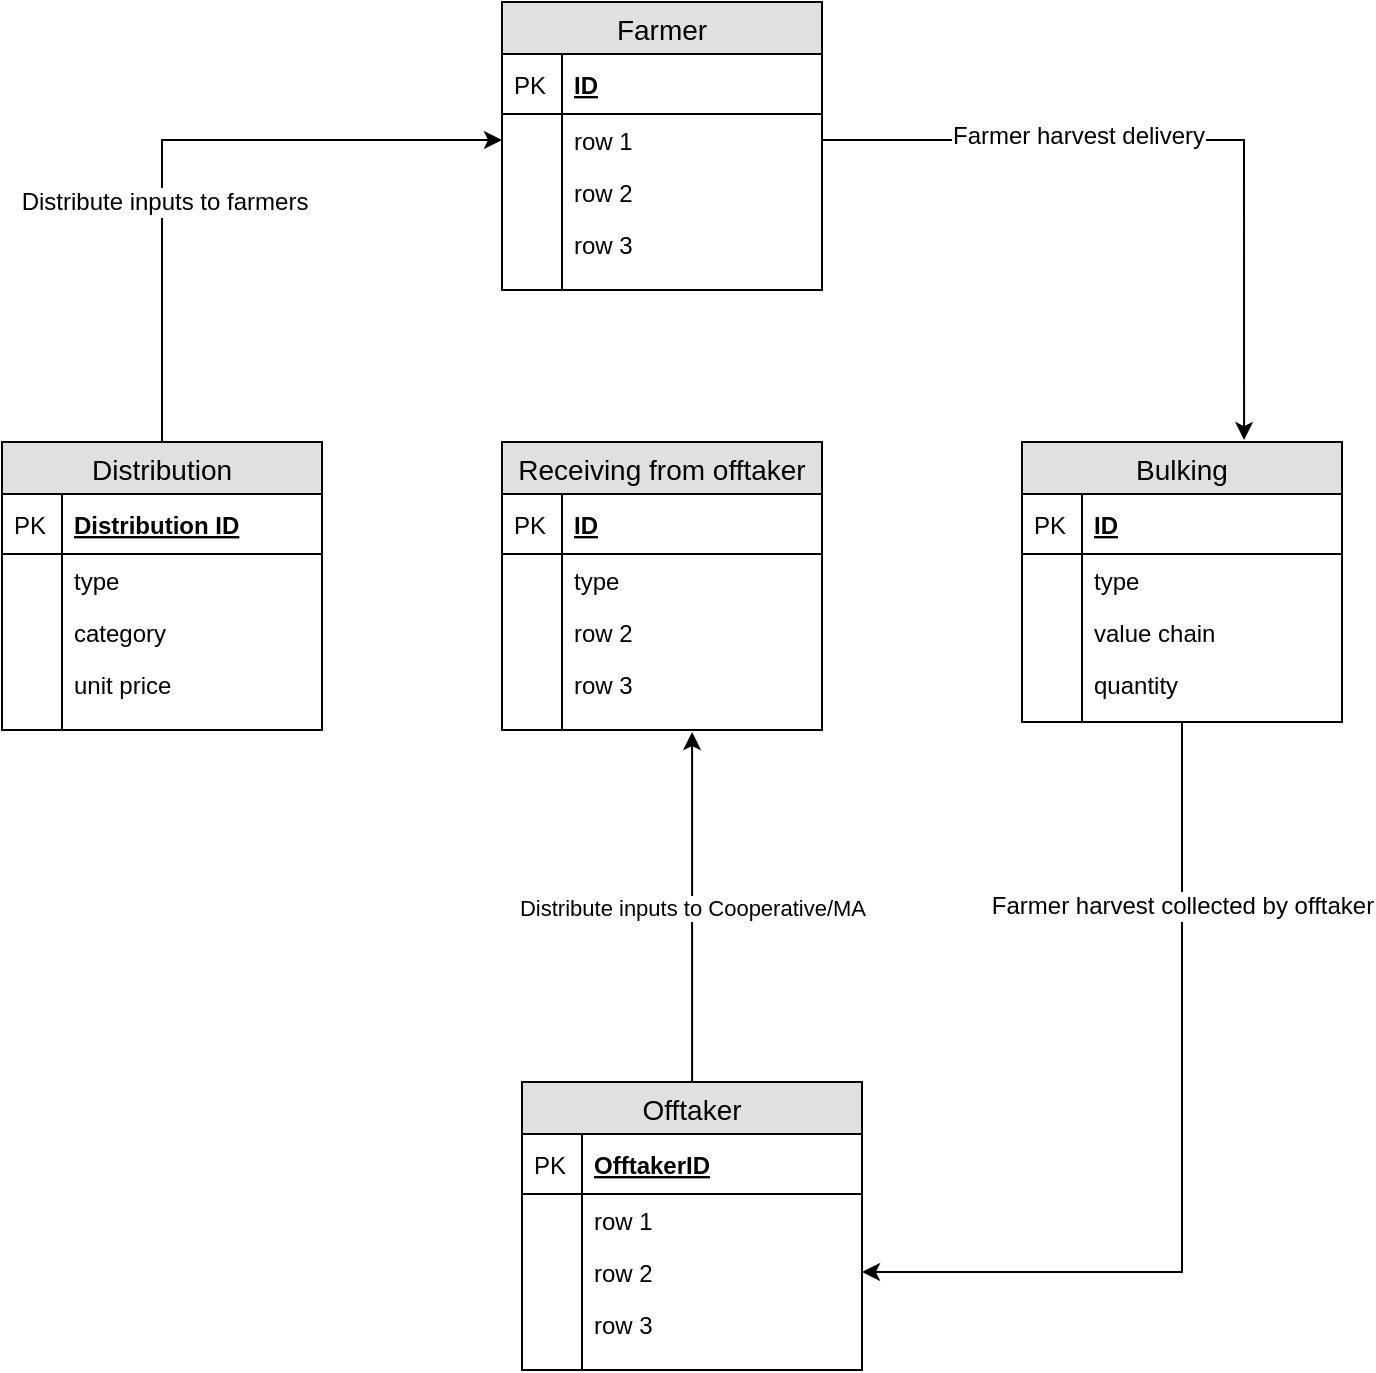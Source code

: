 <mxfile version="12.1.9" type="github" pages="1"><diagram id="ANEH2VJSrHchX9Cje3kn" name="Page-1"><mxGraphModel dx="772" dy="451" grid="1" gridSize="10" guides="1" tooltips="1" connect="1" arrows="1" fold="1" page="1" pageScale="1" pageWidth="850" pageHeight="1100" math="0" shadow="0"><root><mxCell id="0"/><mxCell id="1" parent="0"/><mxCell id="wEHfSAjzJIctQku5U2Db-70" style="edgeStyle=orthogonalEdgeStyle;rounded=0;orthogonalLoop=1;jettySize=auto;html=1;entryX=0;entryY=0.5;entryDx=0;entryDy=0;" edge="1" parent="1" source="wEHfSAjzJIctQku5U2Db-9" target="wEHfSAjzJIctQku5U2Db-60"><mxGeometry relative="1" as="geometry"/></mxCell><mxCell id="wEHfSAjzJIctQku5U2Db-71" value="Distribute inputs to farmers" style="text;html=1;resizable=0;points=[];align=center;verticalAlign=middle;labelBackgroundColor=#ffffff;" vertex="1" connectable="0" parent="wEHfSAjzJIctQku5U2Db-70"><mxGeometry x="-0.252" y="-1" relative="1" as="geometry"><mxPoint as="offset"/></mxGeometry></mxCell><mxCell id="wEHfSAjzJIctQku5U2Db-9" value="Distribution" style="swimlane;fontStyle=0;childLayout=stackLayout;horizontal=1;startSize=26;fillColor=#e0e0e0;horizontalStack=0;resizeParent=1;resizeParentMax=0;resizeLast=0;collapsible=1;marginBottom=0;swimlaneFillColor=#ffffff;align=center;fontSize=14;" vertex="1" parent="1"><mxGeometry x="40" y="230" width="160" height="144" as="geometry"/></mxCell><mxCell id="wEHfSAjzJIctQku5U2Db-10" value="Distribution ID" style="shape=partialRectangle;top=0;left=0;right=0;bottom=1;align=left;verticalAlign=middle;fillColor=none;spacingLeft=34;spacingRight=4;overflow=hidden;rotatable=0;points=[[0,0.5],[1,0.5]];portConstraint=eastwest;dropTarget=0;fontStyle=5;fontSize=12;" vertex="1" parent="wEHfSAjzJIctQku5U2Db-9"><mxGeometry y="26" width="160" height="30" as="geometry"/></mxCell><mxCell id="wEHfSAjzJIctQku5U2Db-11" value="PK" style="shape=partialRectangle;top=0;left=0;bottom=0;fillColor=none;align=left;verticalAlign=middle;spacingLeft=4;spacingRight=4;overflow=hidden;rotatable=0;points=[];portConstraint=eastwest;part=1;fontSize=12;" vertex="1" connectable="0" parent="wEHfSAjzJIctQku5U2Db-10"><mxGeometry width="30" height="30" as="geometry"/></mxCell><mxCell id="wEHfSAjzJIctQku5U2Db-12" value="type" style="shape=partialRectangle;top=0;left=0;right=0;bottom=0;align=left;verticalAlign=top;fillColor=none;spacingLeft=34;spacingRight=4;overflow=hidden;rotatable=0;points=[[0,0.5],[1,0.5]];portConstraint=eastwest;dropTarget=0;fontSize=12;" vertex="1" parent="wEHfSAjzJIctQku5U2Db-9"><mxGeometry y="56" width="160" height="26" as="geometry"/></mxCell><mxCell id="wEHfSAjzJIctQku5U2Db-13" value="" style="shape=partialRectangle;top=0;left=0;bottom=0;fillColor=none;align=left;verticalAlign=top;spacingLeft=4;spacingRight=4;overflow=hidden;rotatable=0;points=[];portConstraint=eastwest;part=1;fontSize=12;" vertex="1" connectable="0" parent="wEHfSAjzJIctQku5U2Db-12"><mxGeometry width="30" height="26" as="geometry"/></mxCell><mxCell id="wEHfSAjzJIctQku5U2Db-14" value="category" style="shape=partialRectangle;top=0;left=0;right=0;bottom=0;align=left;verticalAlign=top;fillColor=none;spacingLeft=34;spacingRight=4;overflow=hidden;rotatable=0;points=[[0,0.5],[1,0.5]];portConstraint=eastwest;dropTarget=0;fontSize=12;" vertex="1" parent="wEHfSAjzJIctQku5U2Db-9"><mxGeometry y="82" width="160" height="26" as="geometry"/></mxCell><mxCell id="wEHfSAjzJIctQku5U2Db-15" value="" style="shape=partialRectangle;top=0;left=0;bottom=0;fillColor=none;align=left;verticalAlign=top;spacingLeft=4;spacingRight=4;overflow=hidden;rotatable=0;points=[];portConstraint=eastwest;part=1;fontSize=12;" vertex="1" connectable="0" parent="wEHfSAjzJIctQku5U2Db-14"><mxGeometry width="30" height="26" as="geometry"/></mxCell><mxCell id="wEHfSAjzJIctQku5U2Db-16" value="unit price" style="shape=partialRectangle;top=0;left=0;right=0;bottom=0;align=left;verticalAlign=top;fillColor=none;spacingLeft=34;spacingRight=4;overflow=hidden;rotatable=0;points=[[0,0.5],[1,0.5]];portConstraint=eastwest;dropTarget=0;fontSize=12;" vertex="1" parent="wEHfSAjzJIctQku5U2Db-9"><mxGeometry y="108" width="160" height="26" as="geometry"/></mxCell><mxCell id="wEHfSAjzJIctQku5U2Db-17" value="" style="shape=partialRectangle;top=0;left=0;bottom=0;fillColor=none;align=left;verticalAlign=top;spacingLeft=4;spacingRight=4;overflow=hidden;rotatable=0;points=[];portConstraint=eastwest;part=1;fontSize=12;" vertex="1" connectable="0" parent="wEHfSAjzJIctQku5U2Db-16"><mxGeometry width="30" height="26" as="geometry"/></mxCell><mxCell id="wEHfSAjzJIctQku5U2Db-18" value="" style="shape=partialRectangle;top=0;left=0;right=0;bottom=0;align=left;verticalAlign=top;fillColor=none;spacingLeft=34;spacingRight=4;overflow=hidden;rotatable=0;points=[[0,0.5],[1,0.5]];portConstraint=eastwest;dropTarget=0;fontSize=12;" vertex="1" parent="wEHfSAjzJIctQku5U2Db-9"><mxGeometry y="134" width="160" height="10" as="geometry"/></mxCell><mxCell id="wEHfSAjzJIctQku5U2Db-19" value="" style="shape=partialRectangle;top=0;left=0;bottom=0;fillColor=none;align=left;verticalAlign=top;spacingLeft=4;spacingRight=4;overflow=hidden;rotatable=0;points=[];portConstraint=eastwest;part=1;fontSize=12;" vertex="1" connectable="0" parent="wEHfSAjzJIctQku5U2Db-18"><mxGeometry width="30" height="10" as="geometry"/></mxCell><mxCell id="wEHfSAjzJIctQku5U2Db-74" style="edgeStyle=orthogonalEdgeStyle;rounded=0;orthogonalLoop=1;jettySize=auto;html=1;entryX=1;entryY=0.5;entryDx=0;entryDy=0;" edge="1" parent="1" source="wEHfSAjzJIctQku5U2Db-20" target="wEHfSAjzJIctQku5U2Db-47"><mxGeometry relative="1" as="geometry"/></mxCell><mxCell id="wEHfSAjzJIctQku5U2Db-75" value="Farmer harvest collected by offtaker" style="text;html=1;resizable=0;points=[];align=center;verticalAlign=middle;labelBackgroundColor=#ffffff;" vertex="1" connectable="0" parent="wEHfSAjzJIctQku5U2Db-74"><mxGeometry x="-0.577" relative="1" as="geometry"><mxPoint as="offset"/></mxGeometry></mxCell><mxCell id="wEHfSAjzJIctQku5U2Db-20" value="Bulking" style="swimlane;fontStyle=0;childLayout=stackLayout;horizontal=1;startSize=26;fillColor=#e0e0e0;horizontalStack=0;resizeParent=1;resizeParentMax=0;resizeLast=0;collapsible=1;marginBottom=0;swimlaneFillColor=#ffffff;align=center;fontSize=14;" vertex="1" parent="1"><mxGeometry x="550" y="230" width="160" height="140" as="geometry"/></mxCell><mxCell id="wEHfSAjzJIctQku5U2Db-21" value="ID" style="shape=partialRectangle;top=0;left=0;right=0;bottom=1;align=left;verticalAlign=middle;fillColor=none;spacingLeft=34;spacingRight=4;overflow=hidden;rotatable=0;points=[[0,0.5],[1,0.5]];portConstraint=eastwest;dropTarget=0;fontStyle=5;fontSize=12;" vertex="1" parent="wEHfSAjzJIctQku5U2Db-20"><mxGeometry y="26" width="160" height="30" as="geometry"/></mxCell><mxCell id="wEHfSAjzJIctQku5U2Db-22" value="PK" style="shape=partialRectangle;top=0;left=0;bottom=0;fillColor=none;align=left;verticalAlign=middle;spacingLeft=4;spacingRight=4;overflow=hidden;rotatable=0;points=[];portConstraint=eastwest;part=1;fontSize=12;" vertex="1" connectable="0" parent="wEHfSAjzJIctQku5U2Db-21"><mxGeometry width="30" height="30" as="geometry"/></mxCell><mxCell id="wEHfSAjzJIctQku5U2Db-23" value="type" style="shape=partialRectangle;top=0;left=0;right=0;bottom=0;align=left;verticalAlign=top;fillColor=none;spacingLeft=34;spacingRight=4;overflow=hidden;rotatable=0;points=[[0,0.5],[1,0.5]];portConstraint=eastwest;dropTarget=0;fontSize=12;" vertex="1" parent="wEHfSAjzJIctQku5U2Db-20"><mxGeometry y="56" width="160" height="26" as="geometry"/></mxCell><mxCell id="wEHfSAjzJIctQku5U2Db-24" value="" style="shape=partialRectangle;top=0;left=0;bottom=0;fillColor=none;align=left;verticalAlign=top;spacingLeft=4;spacingRight=4;overflow=hidden;rotatable=0;points=[];portConstraint=eastwest;part=1;fontSize=12;" vertex="1" connectable="0" parent="wEHfSAjzJIctQku5U2Db-23"><mxGeometry width="30" height="26" as="geometry"/></mxCell><mxCell id="wEHfSAjzJIctQku5U2Db-25" value="value chain" style="shape=partialRectangle;top=0;left=0;right=0;bottom=0;align=left;verticalAlign=top;fillColor=none;spacingLeft=34;spacingRight=4;overflow=hidden;rotatable=0;points=[[0,0.5],[1,0.5]];portConstraint=eastwest;dropTarget=0;fontSize=12;" vertex="1" parent="wEHfSAjzJIctQku5U2Db-20"><mxGeometry y="82" width="160" height="26" as="geometry"/></mxCell><mxCell id="wEHfSAjzJIctQku5U2Db-26" value="" style="shape=partialRectangle;top=0;left=0;bottom=0;fillColor=none;align=left;verticalAlign=top;spacingLeft=4;spacingRight=4;overflow=hidden;rotatable=0;points=[];portConstraint=eastwest;part=1;fontSize=12;" vertex="1" connectable="0" parent="wEHfSAjzJIctQku5U2Db-25"><mxGeometry width="30" height="26" as="geometry"/></mxCell><mxCell id="wEHfSAjzJIctQku5U2Db-27" value="quantity" style="shape=partialRectangle;top=0;left=0;right=0;bottom=0;align=left;verticalAlign=top;fillColor=none;spacingLeft=34;spacingRight=4;overflow=hidden;rotatable=0;points=[[0,0.5],[1,0.5]];portConstraint=eastwest;dropTarget=0;fontSize=12;" vertex="1" parent="wEHfSAjzJIctQku5U2Db-20"><mxGeometry y="108" width="160" height="26" as="geometry"/></mxCell><mxCell id="wEHfSAjzJIctQku5U2Db-28" value="" style="shape=partialRectangle;top=0;left=0;bottom=0;fillColor=none;align=left;verticalAlign=top;spacingLeft=4;spacingRight=4;overflow=hidden;rotatable=0;points=[];portConstraint=eastwest;part=1;fontSize=12;" vertex="1" connectable="0" parent="wEHfSAjzJIctQku5U2Db-27"><mxGeometry width="30" height="26" as="geometry"/></mxCell><mxCell id="wEHfSAjzJIctQku5U2Db-29" value="" style="shape=partialRectangle;top=0;left=0;right=0;bottom=0;align=left;verticalAlign=top;fillColor=none;spacingLeft=34;spacingRight=4;overflow=hidden;rotatable=0;points=[[0,0.5],[1,0.5]];portConstraint=eastwest;dropTarget=0;fontSize=12;" vertex="1" parent="wEHfSAjzJIctQku5U2Db-20"><mxGeometry y="134" width="160" height="6" as="geometry"/></mxCell><mxCell id="wEHfSAjzJIctQku5U2Db-30" value="" style="shape=partialRectangle;top=0;left=0;bottom=0;fillColor=none;align=left;verticalAlign=top;spacingLeft=4;spacingRight=4;overflow=hidden;rotatable=0;points=[];portConstraint=eastwest;part=1;fontSize=12;" vertex="1" connectable="0" parent="wEHfSAjzJIctQku5U2Db-29"><mxGeometry width="30" height="6" as="geometry"/></mxCell><mxCell id="wEHfSAjzJIctQku5U2Db-31" value="Receiving from offtaker" style="swimlane;fontStyle=0;childLayout=stackLayout;horizontal=1;startSize=26;fillColor=#e0e0e0;horizontalStack=0;resizeParent=1;resizeParentMax=0;resizeLast=0;collapsible=1;marginBottom=0;swimlaneFillColor=#ffffff;align=center;fontSize=14;" vertex="1" parent="1"><mxGeometry x="290" y="230" width="160" height="144" as="geometry"/></mxCell><mxCell id="wEHfSAjzJIctQku5U2Db-32" value="ID" style="shape=partialRectangle;top=0;left=0;right=0;bottom=1;align=left;verticalAlign=middle;fillColor=none;spacingLeft=34;spacingRight=4;overflow=hidden;rotatable=0;points=[[0,0.5],[1,0.5]];portConstraint=eastwest;dropTarget=0;fontStyle=5;fontSize=12;" vertex="1" parent="wEHfSAjzJIctQku5U2Db-31"><mxGeometry y="26" width="160" height="30" as="geometry"/></mxCell><mxCell id="wEHfSAjzJIctQku5U2Db-33" value="PK" style="shape=partialRectangle;top=0;left=0;bottom=0;fillColor=none;align=left;verticalAlign=middle;spacingLeft=4;spacingRight=4;overflow=hidden;rotatable=0;points=[];portConstraint=eastwest;part=1;fontSize=12;" vertex="1" connectable="0" parent="wEHfSAjzJIctQku5U2Db-32"><mxGeometry width="30" height="30" as="geometry"/></mxCell><mxCell id="wEHfSAjzJIctQku5U2Db-34" value="type" style="shape=partialRectangle;top=0;left=0;right=0;bottom=0;align=left;verticalAlign=top;fillColor=none;spacingLeft=34;spacingRight=4;overflow=hidden;rotatable=0;points=[[0,0.5],[1,0.5]];portConstraint=eastwest;dropTarget=0;fontSize=12;" vertex="1" parent="wEHfSAjzJIctQku5U2Db-31"><mxGeometry y="56" width="160" height="26" as="geometry"/></mxCell><mxCell id="wEHfSAjzJIctQku5U2Db-35" value="" style="shape=partialRectangle;top=0;left=0;bottom=0;fillColor=none;align=left;verticalAlign=top;spacingLeft=4;spacingRight=4;overflow=hidden;rotatable=0;points=[];portConstraint=eastwest;part=1;fontSize=12;" vertex="1" connectable="0" parent="wEHfSAjzJIctQku5U2Db-34"><mxGeometry width="30" height="26" as="geometry"/></mxCell><mxCell id="wEHfSAjzJIctQku5U2Db-36" value="row 2" style="shape=partialRectangle;top=0;left=0;right=0;bottom=0;align=left;verticalAlign=top;fillColor=none;spacingLeft=34;spacingRight=4;overflow=hidden;rotatable=0;points=[[0,0.5],[1,0.5]];portConstraint=eastwest;dropTarget=0;fontSize=12;" vertex="1" parent="wEHfSAjzJIctQku5U2Db-31"><mxGeometry y="82" width="160" height="26" as="geometry"/></mxCell><mxCell id="wEHfSAjzJIctQku5U2Db-37" value="" style="shape=partialRectangle;top=0;left=0;bottom=0;fillColor=none;align=left;verticalAlign=top;spacingLeft=4;spacingRight=4;overflow=hidden;rotatable=0;points=[];portConstraint=eastwest;part=1;fontSize=12;" vertex="1" connectable="0" parent="wEHfSAjzJIctQku5U2Db-36"><mxGeometry width="30" height="26" as="geometry"/></mxCell><mxCell id="wEHfSAjzJIctQku5U2Db-38" value="row 3" style="shape=partialRectangle;top=0;left=0;right=0;bottom=0;align=left;verticalAlign=top;fillColor=none;spacingLeft=34;spacingRight=4;overflow=hidden;rotatable=0;points=[[0,0.5],[1,0.5]];portConstraint=eastwest;dropTarget=0;fontSize=12;" vertex="1" parent="wEHfSAjzJIctQku5U2Db-31"><mxGeometry y="108" width="160" height="26" as="geometry"/></mxCell><mxCell id="wEHfSAjzJIctQku5U2Db-39" value="" style="shape=partialRectangle;top=0;left=0;bottom=0;fillColor=none;align=left;verticalAlign=top;spacingLeft=4;spacingRight=4;overflow=hidden;rotatable=0;points=[];portConstraint=eastwest;part=1;fontSize=12;" vertex="1" connectable="0" parent="wEHfSAjzJIctQku5U2Db-38"><mxGeometry width="30" height="26" as="geometry"/></mxCell><mxCell id="wEHfSAjzJIctQku5U2Db-40" value="" style="shape=partialRectangle;top=0;left=0;right=0;bottom=0;align=left;verticalAlign=top;fillColor=none;spacingLeft=34;spacingRight=4;overflow=hidden;rotatable=0;points=[[0,0.5],[1,0.5]];portConstraint=eastwest;dropTarget=0;fontSize=12;" vertex="1" parent="wEHfSAjzJIctQku5U2Db-31"><mxGeometry y="134" width="160" height="10" as="geometry"/></mxCell><mxCell id="wEHfSAjzJIctQku5U2Db-41" value="" style="shape=partialRectangle;top=0;left=0;bottom=0;fillColor=none;align=left;verticalAlign=top;spacingLeft=4;spacingRight=4;overflow=hidden;rotatable=0;points=[];portConstraint=eastwest;part=1;fontSize=12;" vertex="1" connectable="0" parent="wEHfSAjzJIctQku5U2Db-40"><mxGeometry width="30" height="10" as="geometry"/></mxCell><mxCell id="wEHfSAjzJIctQku5U2Db-55" value="Distribute inputs to Cooperative/MA" style="edgeStyle=orthogonalEdgeStyle;rounded=0;orthogonalLoop=1;jettySize=auto;html=1;entryX=0.594;entryY=1.1;entryDx=0;entryDy=0;entryPerimeter=0;" edge="1" parent="1" source="wEHfSAjzJIctQku5U2Db-42" target="wEHfSAjzJIctQku5U2Db-40"><mxGeometry relative="1" as="geometry"/></mxCell><mxCell id="wEHfSAjzJIctQku5U2Db-42" value="Offtaker" style="swimlane;fontStyle=0;childLayout=stackLayout;horizontal=1;startSize=26;fillColor=#e0e0e0;horizontalStack=0;resizeParent=1;resizeParentMax=0;resizeLast=0;collapsible=1;marginBottom=0;swimlaneFillColor=#ffffff;align=center;fontSize=14;" vertex="1" parent="1"><mxGeometry x="300" y="550" width="170" height="144" as="geometry"/></mxCell><mxCell id="wEHfSAjzJIctQku5U2Db-43" value="OfftakerID" style="shape=partialRectangle;top=0;left=0;right=0;bottom=1;align=left;verticalAlign=middle;fillColor=none;spacingLeft=34;spacingRight=4;overflow=hidden;rotatable=0;points=[[0,0.5],[1,0.5]];portConstraint=eastwest;dropTarget=0;fontStyle=5;fontSize=12;" vertex="1" parent="wEHfSAjzJIctQku5U2Db-42"><mxGeometry y="26" width="170" height="30" as="geometry"/></mxCell><mxCell id="wEHfSAjzJIctQku5U2Db-44" value="PK" style="shape=partialRectangle;top=0;left=0;bottom=0;fillColor=none;align=left;verticalAlign=middle;spacingLeft=4;spacingRight=4;overflow=hidden;rotatable=0;points=[];portConstraint=eastwest;part=1;fontSize=12;" vertex="1" connectable="0" parent="wEHfSAjzJIctQku5U2Db-43"><mxGeometry width="30" height="30" as="geometry"/></mxCell><mxCell id="wEHfSAjzJIctQku5U2Db-45" value="row 1" style="shape=partialRectangle;top=0;left=0;right=0;bottom=0;align=left;verticalAlign=top;fillColor=none;spacingLeft=34;spacingRight=4;overflow=hidden;rotatable=0;points=[[0,0.5],[1,0.5]];portConstraint=eastwest;dropTarget=0;fontSize=12;" vertex="1" parent="wEHfSAjzJIctQku5U2Db-42"><mxGeometry y="56" width="170" height="26" as="geometry"/></mxCell><mxCell id="wEHfSAjzJIctQku5U2Db-46" value="" style="shape=partialRectangle;top=0;left=0;bottom=0;fillColor=none;align=left;verticalAlign=top;spacingLeft=4;spacingRight=4;overflow=hidden;rotatable=0;points=[];portConstraint=eastwest;part=1;fontSize=12;" vertex="1" connectable="0" parent="wEHfSAjzJIctQku5U2Db-45"><mxGeometry width="30" height="26" as="geometry"/></mxCell><mxCell id="wEHfSAjzJIctQku5U2Db-47" value="row 2" style="shape=partialRectangle;top=0;left=0;right=0;bottom=0;align=left;verticalAlign=top;fillColor=none;spacingLeft=34;spacingRight=4;overflow=hidden;rotatable=0;points=[[0,0.5],[1,0.5]];portConstraint=eastwest;dropTarget=0;fontSize=12;" vertex="1" parent="wEHfSAjzJIctQku5U2Db-42"><mxGeometry y="82" width="170" height="26" as="geometry"/></mxCell><mxCell id="wEHfSAjzJIctQku5U2Db-48" value="" style="shape=partialRectangle;top=0;left=0;bottom=0;fillColor=none;align=left;verticalAlign=top;spacingLeft=4;spacingRight=4;overflow=hidden;rotatable=0;points=[];portConstraint=eastwest;part=1;fontSize=12;" vertex="1" connectable="0" parent="wEHfSAjzJIctQku5U2Db-47"><mxGeometry width="30" height="26" as="geometry"/></mxCell><mxCell id="wEHfSAjzJIctQku5U2Db-49" value="row 3" style="shape=partialRectangle;top=0;left=0;right=0;bottom=0;align=left;verticalAlign=top;fillColor=none;spacingLeft=34;spacingRight=4;overflow=hidden;rotatable=0;points=[[0,0.5],[1,0.5]];portConstraint=eastwest;dropTarget=0;fontSize=12;" vertex="1" parent="wEHfSAjzJIctQku5U2Db-42"><mxGeometry y="108" width="170" height="26" as="geometry"/></mxCell><mxCell id="wEHfSAjzJIctQku5U2Db-50" value="" style="shape=partialRectangle;top=0;left=0;bottom=0;fillColor=none;align=left;verticalAlign=top;spacingLeft=4;spacingRight=4;overflow=hidden;rotatable=0;points=[];portConstraint=eastwest;part=1;fontSize=12;" vertex="1" connectable="0" parent="wEHfSAjzJIctQku5U2Db-49"><mxGeometry width="30" height="26" as="geometry"/></mxCell><mxCell id="wEHfSAjzJIctQku5U2Db-51" value="" style="shape=partialRectangle;top=0;left=0;right=0;bottom=0;align=left;verticalAlign=top;fillColor=none;spacingLeft=34;spacingRight=4;overflow=hidden;rotatable=0;points=[[0,0.5],[1,0.5]];portConstraint=eastwest;dropTarget=0;fontSize=12;" vertex="1" parent="wEHfSAjzJIctQku5U2Db-42"><mxGeometry y="134" width="170" height="10" as="geometry"/></mxCell><mxCell id="wEHfSAjzJIctQku5U2Db-52" value="" style="shape=partialRectangle;top=0;left=0;bottom=0;fillColor=none;align=left;verticalAlign=top;spacingLeft=4;spacingRight=4;overflow=hidden;rotatable=0;points=[];portConstraint=eastwest;part=1;fontSize=12;" vertex="1" connectable="0" parent="wEHfSAjzJIctQku5U2Db-51"><mxGeometry width="30" height="10" as="geometry"/></mxCell><mxCell id="wEHfSAjzJIctQku5U2Db-57" value="Farmer" style="swimlane;fontStyle=0;childLayout=stackLayout;horizontal=1;startSize=26;fillColor=#e0e0e0;horizontalStack=0;resizeParent=1;resizeParentMax=0;resizeLast=0;collapsible=1;marginBottom=0;swimlaneFillColor=#ffffff;align=center;fontSize=14;" vertex="1" parent="1"><mxGeometry x="290" y="10" width="160" height="144" as="geometry"/></mxCell><mxCell id="wEHfSAjzJIctQku5U2Db-58" value="ID" style="shape=partialRectangle;top=0;left=0;right=0;bottom=1;align=left;verticalAlign=middle;fillColor=none;spacingLeft=34;spacingRight=4;overflow=hidden;rotatable=0;points=[[0,0.5],[1,0.5]];portConstraint=eastwest;dropTarget=0;fontStyle=5;fontSize=12;" vertex="1" parent="wEHfSAjzJIctQku5U2Db-57"><mxGeometry y="26" width="160" height="30" as="geometry"/></mxCell><mxCell id="wEHfSAjzJIctQku5U2Db-59" value="PK" style="shape=partialRectangle;top=0;left=0;bottom=0;fillColor=none;align=left;verticalAlign=middle;spacingLeft=4;spacingRight=4;overflow=hidden;rotatable=0;points=[];portConstraint=eastwest;part=1;fontSize=12;" vertex="1" connectable="0" parent="wEHfSAjzJIctQku5U2Db-58"><mxGeometry width="30" height="30" as="geometry"/></mxCell><mxCell id="wEHfSAjzJIctQku5U2Db-60" value="row 1" style="shape=partialRectangle;top=0;left=0;right=0;bottom=0;align=left;verticalAlign=top;fillColor=none;spacingLeft=34;spacingRight=4;overflow=hidden;rotatable=0;points=[[0,0.5],[1,0.5]];portConstraint=eastwest;dropTarget=0;fontSize=12;" vertex="1" parent="wEHfSAjzJIctQku5U2Db-57"><mxGeometry y="56" width="160" height="26" as="geometry"/></mxCell><mxCell id="wEHfSAjzJIctQku5U2Db-61" value="" style="shape=partialRectangle;top=0;left=0;bottom=0;fillColor=none;align=left;verticalAlign=top;spacingLeft=4;spacingRight=4;overflow=hidden;rotatable=0;points=[];portConstraint=eastwest;part=1;fontSize=12;" vertex="1" connectable="0" parent="wEHfSAjzJIctQku5U2Db-60"><mxGeometry width="30" height="26" as="geometry"/></mxCell><mxCell id="wEHfSAjzJIctQku5U2Db-62" value="row 2" style="shape=partialRectangle;top=0;left=0;right=0;bottom=0;align=left;verticalAlign=top;fillColor=none;spacingLeft=34;spacingRight=4;overflow=hidden;rotatable=0;points=[[0,0.5],[1,0.5]];portConstraint=eastwest;dropTarget=0;fontSize=12;" vertex="1" parent="wEHfSAjzJIctQku5U2Db-57"><mxGeometry y="82" width="160" height="26" as="geometry"/></mxCell><mxCell id="wEHfSAjzJIctQku5U2Db-63" value="" style="shape=partialRectangle;top=0;left=0;bottom=0;fillColor=none;align=left;verticalAlign=top;spacingLeft=4;spacingRight=4;overflow=hidden;rotatable=0;points=[];portConstraint=eastwest;part=1;fontSize=12;" vertex="1" connectable="0" parent="wEHfSAjzJIctQku5U2Db-62"><mxGeometry width="30" height="26" as="geometry"/></mxCell><mxCell id="wEHfSAjzJIctQku5U2Db-64" value="row 3" style="shape=partialRectangle;top=0;left=0;right=0;bottom=0;align=left;verticalAlign=top;fillColor=none;spacingLeft=34;spacingRight=4;overflow=hidden;rotatable=0;points=[[0,0.5],[1,0.5]];portConstraint=eastwest;dropTarget=0;fontSize=12;" vertex="1" parent="wEHfSAjzJIctQku5U2Db-57"><mxGeometry y="108" width="160" height="26" as="geometry"/></mxCell><mxCell id="wEHfSAjzJIctQku5U2Db-65" value="" style="shape=partialRectangle;top=0;left=0;bottom=0;fillColor=none;align=left;verticalAlign=top;spacingLeft=4;spacingRight=4;overflow=hidden;rotatable=0;points=[];portConstraint=eastwest;part=1;fontSize=12;" vertex="1" connectable="0" parent="wEHfSAjzJIctQku5U2Db-64"><mxGeometry width="30" height="26" as="geometry"/></mxCell><mxCell id="wEHfSAjzJIctQku5U2Db-66" value="" style="shape=partialRectangle;top=0;left=0;right=0;bottom=0;align=left;verticalAlign=top;fillColor=none;spacingLeft=34;spacingRight=4;overflow=hidden;rotatable=0;points=[[0,0.5],[1,0.5]];portConstraint=eastwest;dropTarget=0;fontSize=12;" vertex="1" parent="wEHfSAjzJIctQku5U2Db-57"><mxGeometry y="134" width="160" height="10" as="geometry"/></mxCell><mxCell id="wEHfSAjzJIctQku5U2Db-67" value="" style="shape=partialRectangle;top=0;left=0;bottom=0;fillColor=none;align=left;verticalAlign=top;spacingLeft=4;spacingRight=4;overflow=hidden;rotatable=0;points=[];portConstraint=eastwest;part=1;fontSize=12;" vertex="1" connectable="0" parent="wEHfSAjzJIctQku5U2Db-66"><mxGeometry width="30" height="10" as="geometry"/></mxCell><mxCell id="wEHfSAjzJIctQku5U2Db-72" style="edgeStyle=orthogonalEdgeStyle;rounded=0;orthogonalLoop=1;jettySize=auto;html=1;entryX=0.694;entryY=-0.007;entryDx=0;entryDy=0;entryPerimeter=0;" edge="1" parent="1" source="wEHfSAjzJIctQku5U2Db-60" target="wEHfSAjzJIctQku5U2Db-20"><mxGeometry relative="1" as="geometry"/></mxCell><mxCell id="wEHfSAjzJIctQku5U2Db-73" value="Farmer harvest delivery" style="text;html=1;resizable=0;points=[];align=center;verticalAlign=middle;labelBackgroundColor=#ffffff;" vertex="1" connectable="0" parent="wEHfSAjzJIctQku5U2Db-72"><mxGeometry x="-0.291" y="2" relative="1" as="geometry"><mxPoint as="offset"/></mxGeometry></mxCell></root></mxGraphModel></diagram></mxfile>